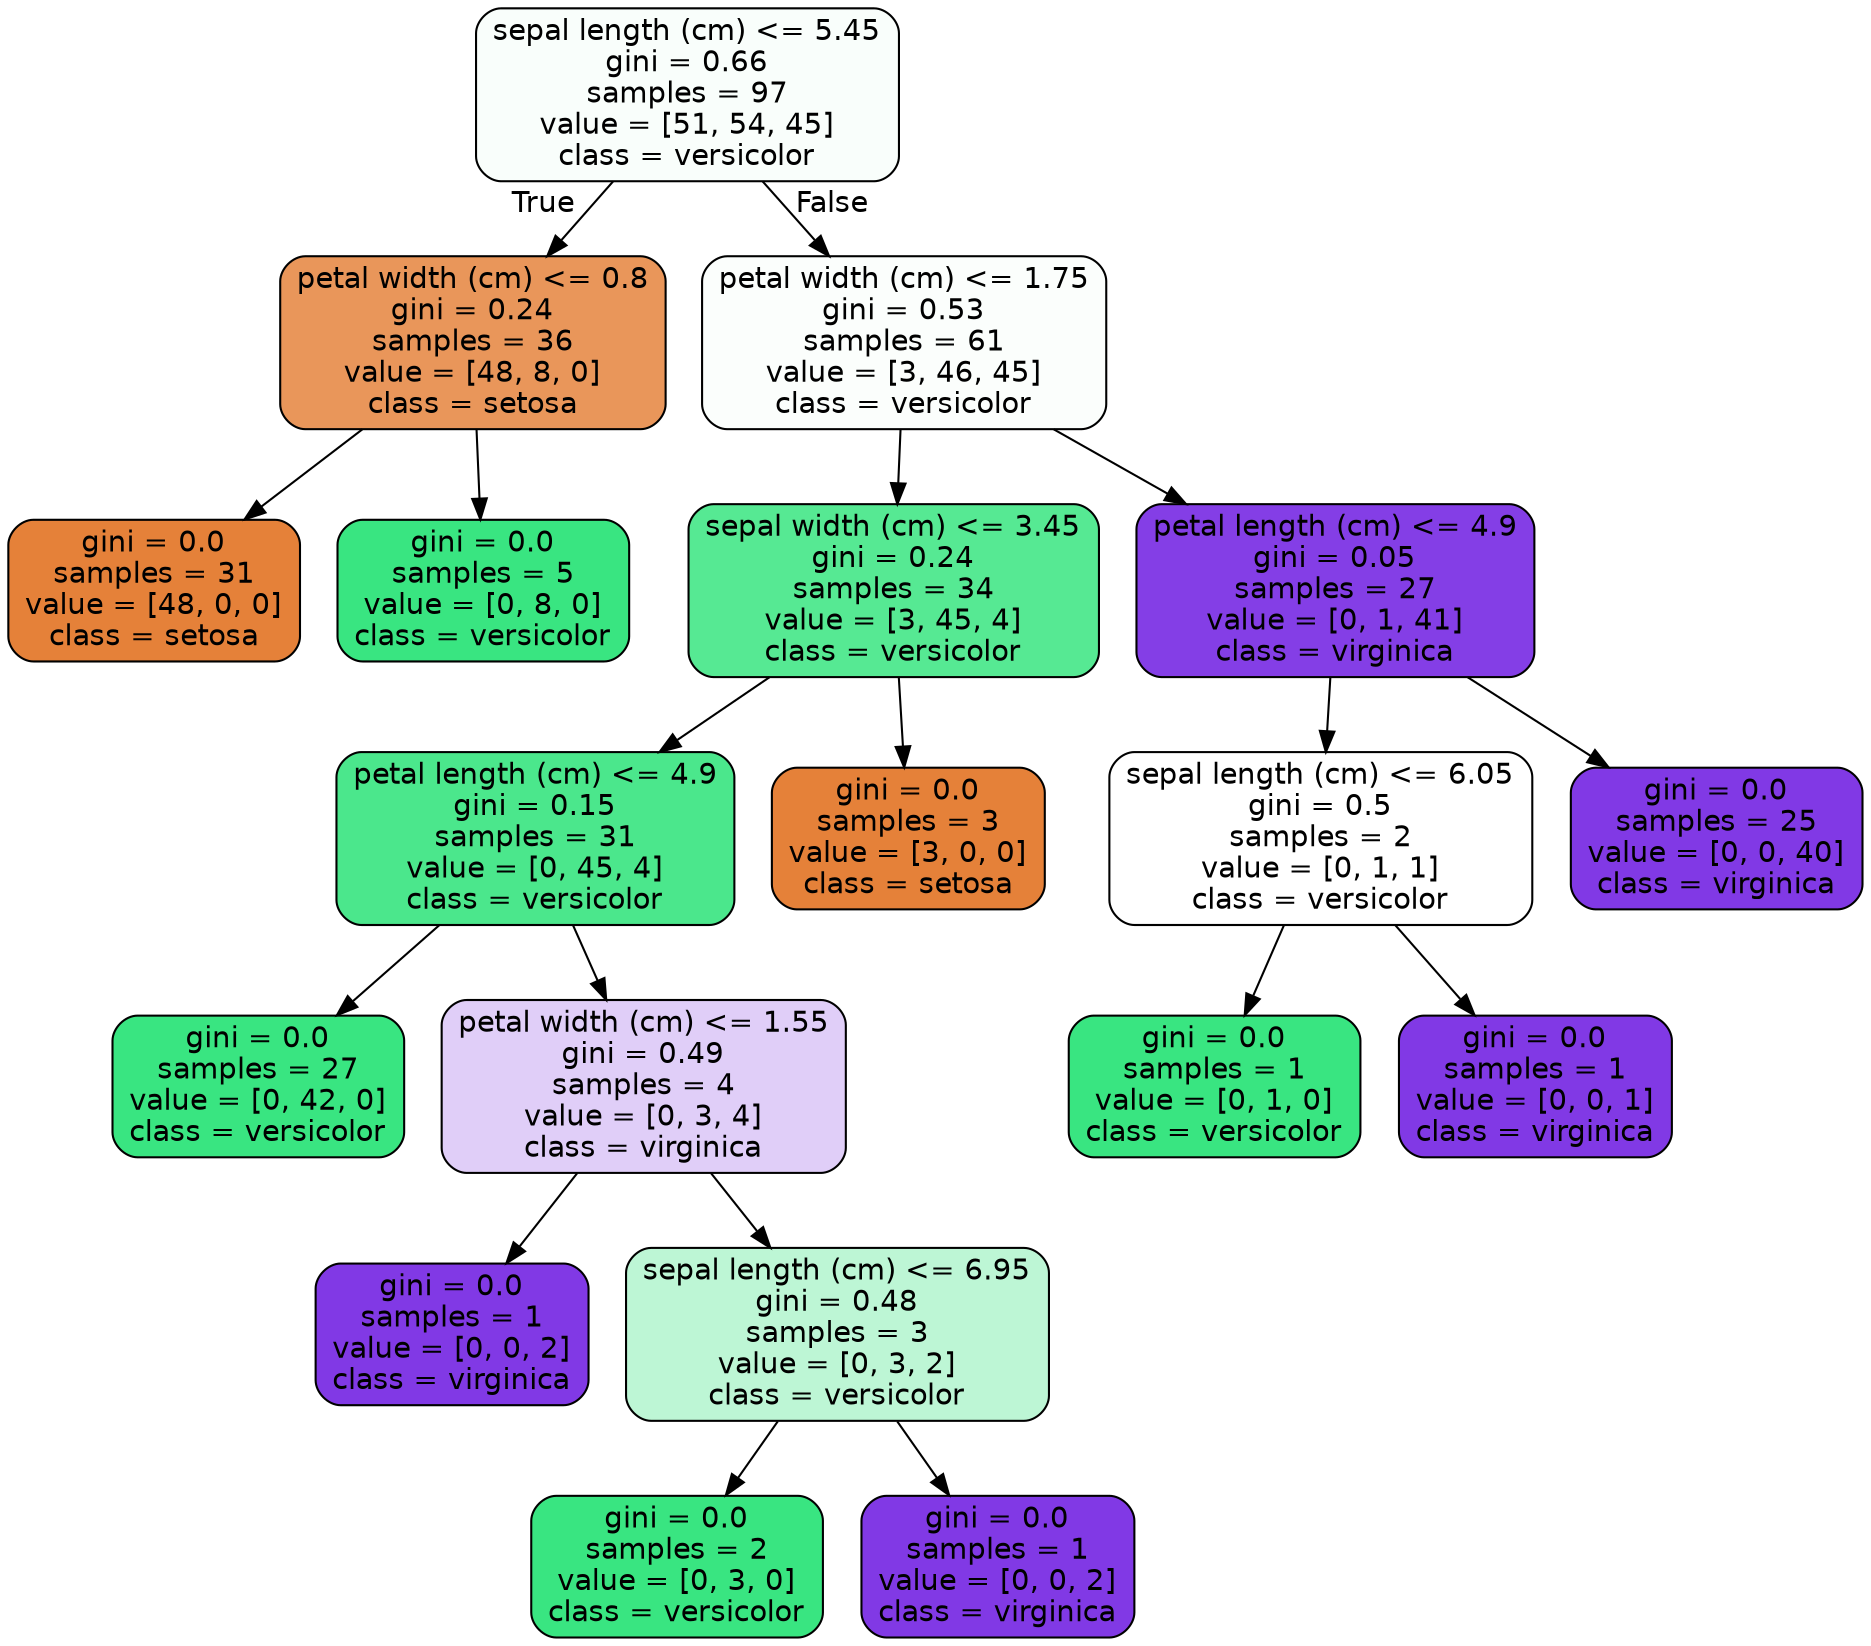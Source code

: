 digraph Tree {
node [shape=box, style="filled, rounded", color="black", fontname="helvetica"] ;
edge [fontname="helvetica"] ;
0 [label="sepal length (cm) <= 5.45\ngini = 0.66\nsamples = 97\nvalue = [51, 54, 45]\nclass = versicolor", fillcolor="#f9fefb"] ;
1 [label="petal width (cm) <= 0.8\ngini = 0.24\nsamples = 36\nvalue = [48, 8, 0]\nclass = setosa", fillcolor="#e9965a"] ;
0 -> 1 [labeldistance=2.5, labelangle=45, headlabel="True"] ;
2 [label="gini = 0.0\nsamples = 31\nvalue = [48, 0, 0]\nclass = setosa", fillcolor="#e58139"] ;
1 -> 2 ;
3 [label="gini = 0.0\nsamples = 5\nvalue = [0, 8, 0]\nclass = versicolor", fillcolor="#39e581"] ;
1 -> 3 ;
4 [label="petal width (cm) <= 1.75\ngini = 0.53\nsamples = 61\nvalue = [3, 46, 45]\nclass = versicolor", fillcolor="#fbfefc"] ;
0 -> 4 [labeldistance=2.5, labelangle=-45, headlabel="False"] ;
5 [label="sepal width (cm) <= 3.45\ngini = 0.24\nsamples = 34\nvalue = [3, 45, 4]\nclass = versicolor", fillcolor="#56e993"] ;
4 -> 5 ;
6 [label="petal length (cm) <= 4.9\ngini = 0.15\nsamples = 31\nvalue = [0, 45, 4]\nclass = versicolor", fillcolor="#4be78c"] ;
5 -> 6 ;
7 [label="gini = 0.0\nsamples = 27\nvalue = [0, 42, 0]\nclass = versicolor", fillcolor="#39e581"] ;
6 -> 7 ;
8 [label="petal width (cm) <= 1.55\ngini = 0.49\nsamples = 4\nvalue = [0, 3, 4]\nclass = virginica", fillcolor="#e0cef8"] ;
6 -> 8 ;
9 [label="gini = 0.0\nsamples = 1\nvalue = [0, 0, 2]\nclass = virginica", fillcolor="#8139e5"] ;
8 -> 9 ;
10 [label="sepal length (cm) <= 6.95\ngini = 0.48\nsamples = 3\nvalue = [0, 3, 2]\nclass = versicolor", fillcolor="#bdf6d5"] ;
8 -> 10 ;
11 [label="gini = 0.0\nsamples = 2\nvalue = [0, 3, 0]\nclass = versicolor", fillcolor="#39e581"] ;
10 -> 11 ;
12 [label="gini = 0.0\nsamples = 1\nvalue = [0, 0, 2]\nclass = virginica", fillcolor="#8139e5"] ;
10 -> 12 ;
13 [label="gini = 0.0\nsamples = 3\nvalue = [3, 0, 0]\nclass = setosa", fillcolor="#e58139"] ;
5 -> 13 ;
14 [label="petal length (cm) <= 4.9\ngini = 0.05\nsamples = 27\nvalue = [0, 1, 41]\nclass = virginica", fillcolor="#843ee6"] ;
4 -> 14 ;
15 [label="sepal length (cm) <= 6.05\ngini = 0.5\nsamples = 2\nvalue = [0, 1, 1]\nclass = versicolor", fillcolor="#ffffff"] ;
14 -> 15 ;
16 [label="gini = 0.0\nsamples = 1\nvalue = [0, 1, 0]\nclass = versicolor", fillcolor="#39e581"] ;
15 -> 16 ;
17 [label="gini = 0.0\nsamples = 1\nvalue = [0, 0, 1]\nclass = virginica", fillcolor="#8139e5"] ;
15 -> 17 ;
18 [label="gini = 0.0\nsamples = 25\nvalue = [0, 0, 40]\nclass = virginica", fillcolor="#8139e5"] ;
14 -> 18 ;
}